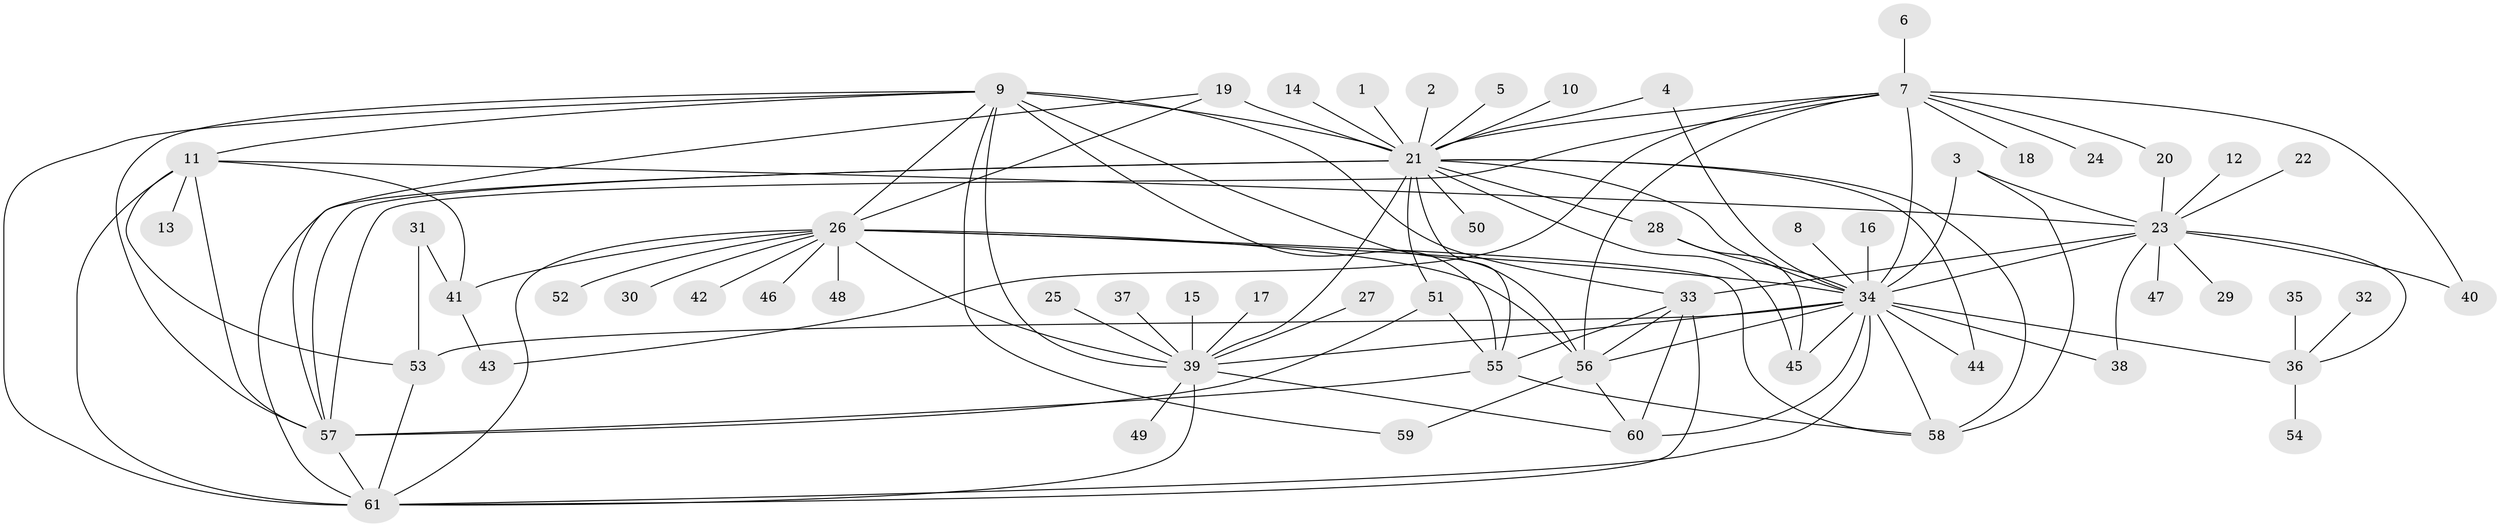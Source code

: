 // original degree distribution, {31: 0.00819672131147541, 15: 0.01639344262295082, 25: 0.00819672131147541, 4: 0.08196721311475409, 16: 0.00819672131147541, 12: 0.00819672131147541, 7: 0.02459016393442623, 1: 0.47540983606557374, 3: 0.11475409836065574, 13: 0.00819672131147541, 8: 0.03278688524590164, 2: 0.19672131147540983, 9: 0.00819672131147541, 5: 0.00819672131147541}
// Generated by graph-tools (version 1.1) at 2025/01/03/09/25 03:01:38]
// undirected, 61 vertices, 111 edges
graph export_dot {
graph [start="1"]
  node [color=gray90,style=filled];
  1;
  2;
  3;
  4;
  5;
  6;
  7;
  8;
  9;
  10;
  11;
  12;
  13;
  14;
  15;
  16;
  17;
  18;
  19;
  20;
  21;
  22;
  23;
  24;
  25;
  26;
  27;
  28;
  29;
  30;
  31;
  32;
  33;
  34;
  35;
  36;
  37;
  38;
  39;
  40;
  41;
  42;
  43;
  44;
  45;
  46;
  47;
  48;
  49;
  50;
  51;
  52;
  53;
  54;
  55;
  56;
  57;
  58;
  59;
  60;
  61;
  1 -- 21 [weight=1.0];
  2 -- 21 [weight=1.0];
  3 -- 23 [weight=1.0];
  3 -- 34 [weight=2.0];
  3 -- 58 [weight=1.0];
  4 -- 21 [weight=1.0];
  4 -- 34 [weight=1.0];
  5 -- 21 [weight=1.0];
  6 -- 7 [weight=1.0];
  7 -- 18 [weight=1.0];
  7 -- 20 [weight=1.0];
  7 -- 21 [weight=1.0];
  7 -- 24 [weight=1.0];
  7 -- 34 [weight=1.0];
  7 -- 40 [weight=1.0];
  7 -- 43 [weight=1.0];
  7 -- 56 [weight=1.0];
  7 -- 57 [weight=1.0];
  8 -- 34 [weight=1.0];
  9 -- 11 [weight=1.0];
  9 -- 21 [weight=1.0];
  9 -- 26 [weight=1.0];
  9 -- 33 [weight=1.0];
  9 -- 39 [weight=2.0];
  9 -- 55 [weight=1.0];
  9 -- 56 [weight=2.0];
  9 -- 57 [weight=1.0];
  9 -- 59 [weight=1.0];
  9 -- 61 [weight=1.0];
  10 -- 21 [weight=1.0];
  11 -- 13 [weight=1.0];
  11 -- 23 [weight=1.0];
  11 -- 41 [weight=1.0];
  11 -- 53 [weight=1.0];
  11 -- 57 [weight=1.0];
  11 -- 61 [weight=2.0];
  12 -- 23 [weight=1.0];
  14 -- 21 [weight=1.0];
  15 -- 39 [weight=1.0];
  16 -- 34 [weight=1.0];
  17 -- 39 [weight=1.0];
  19 -- 21 [weight=1.0];
  19 -- 26 [weight=1.0];
  19 -- 57 [weight=1.0];
  20 -- 23 [weight=1.0];
  21 -- 28 [weight=2.0];
  21 -- 34 [weight=1.0];
  21 -- 39 [weight=2.0];
  21 -- 44 [weight=1.0];
  21 -- 45 [weight=1.0];
  21 -- 50 [weight=1.0];
  21 -- 51 [weight=1.0];
  21 -- 55 [weight=1.0];
  21 -- 57 [weight=2.0];
  21 -- 58 [weight=1.0];
  21 -- 61 [weight=1.0];
  22 -- 23 [weight=1.0];
  23 -- 29 [weight=1.0];
  23 -- 33 [weight=1.0];
  23 -- 34 [weight=1.0];
  23 -- 36 [weight=1.0];
  23 -- 38 [weight=1.0];
  23 -- 40 [weight=1.0];
  23 -- 47 [weight=1.0];
  25 -- 39 [weight=1.0];
  26 -- 30 [weight=1.0];
  26 -- 34 [weight=1.0];
  26 -- 39 [weight=1.0];
  26 -- 41 [weight=1.0];
  26 -- 42 [weight=1.0];
  26 -- 46 [weight=1.0];
  26 -- 48 [weight=1.0];
  26 -- 52 [weight=1.0];
  26 -- 56 [weight=1.0];
  26 -- 58 [weight=1.0];
  26 -- 61 [weight=1.0];
  27 -- 39 [weight=1.0];
  28 -- 34 [weight=2.0];
  28 -- 45 [weight=1.0];
  31 -- 41 [weight=1.0];
  31 -- 53 [weight=1.0];
  32 -- 36 [weight=1.0];
  33 -- 55 [weight=1.0];
  33 -- 56 [weight=1.0];
  33 -- 60 [weight=1.0];
  33 -- 61 [weight=1.0];
  34 -- 36 [weight=2.0];
  34 -- 38 [weight=1.0];
  34 -- 39 [weight=1.0];
  34 -- 44 [weight=1.0];
  34 -- 45 [weight=2.0];
  34 -- 53 [weight=1.0];
  34 -- 56 [weight=1.0];
  34 -- 58 [weight=1.0];
  34 -- 60 [weight=2.0];
  34 -- 61 [weight=1.0];
  35 -- 36 [weight=1.0];
  36 -- 54 [weight=1.0];
  37 -- 39 [weight=1.0];
  39 -- 49 [weight=1.0];
  39 -- 60 [weight=1.0];
  39 -- 61 [weight=1.0];
  41 -- 43 [weight=1.0];
  51 -- 55 [weight=1.0];
  51 -- 57 [weight=1.0];
  53 -- 61 [weight=1.0];
  55 -- 57 [weight=1.0];
  55 -- 58 [weight=1.0];
  56 -- 59 [weight=1.0];
  56 -- 60 [weight=1.0];
  57 -- 61 [weight=1.0];
}
